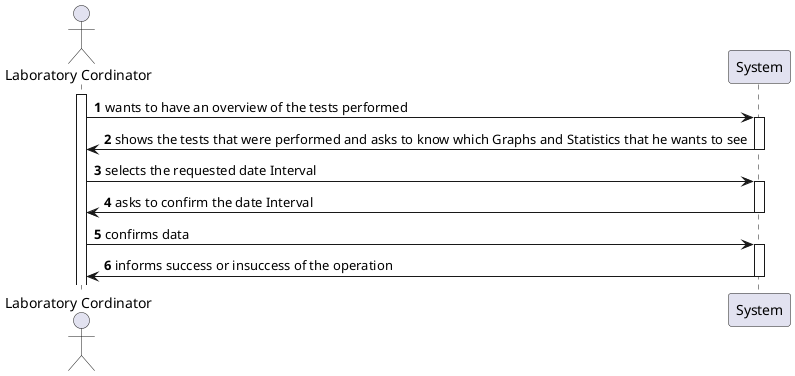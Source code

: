 @startuml
'https://plantuml.com/sequence-diagram

autonumber

actor  "Laboratory Cordinator" as LC

participant System

activate LC


LC -> System: wants to have an overview of the tests performed
activate System

System -> LC: shows the tests that were performed and asks to know which Graphs and Statistics that he wants to see


deactivate System
LC -> System: selects the requested date Interval

activate System

System -> LC: asks to confirm the date Interval

deactivate System

LC -> System: confirms data
activate System
System -> LC: informs success or insuccess of the operation

deactivate System

@enduml
